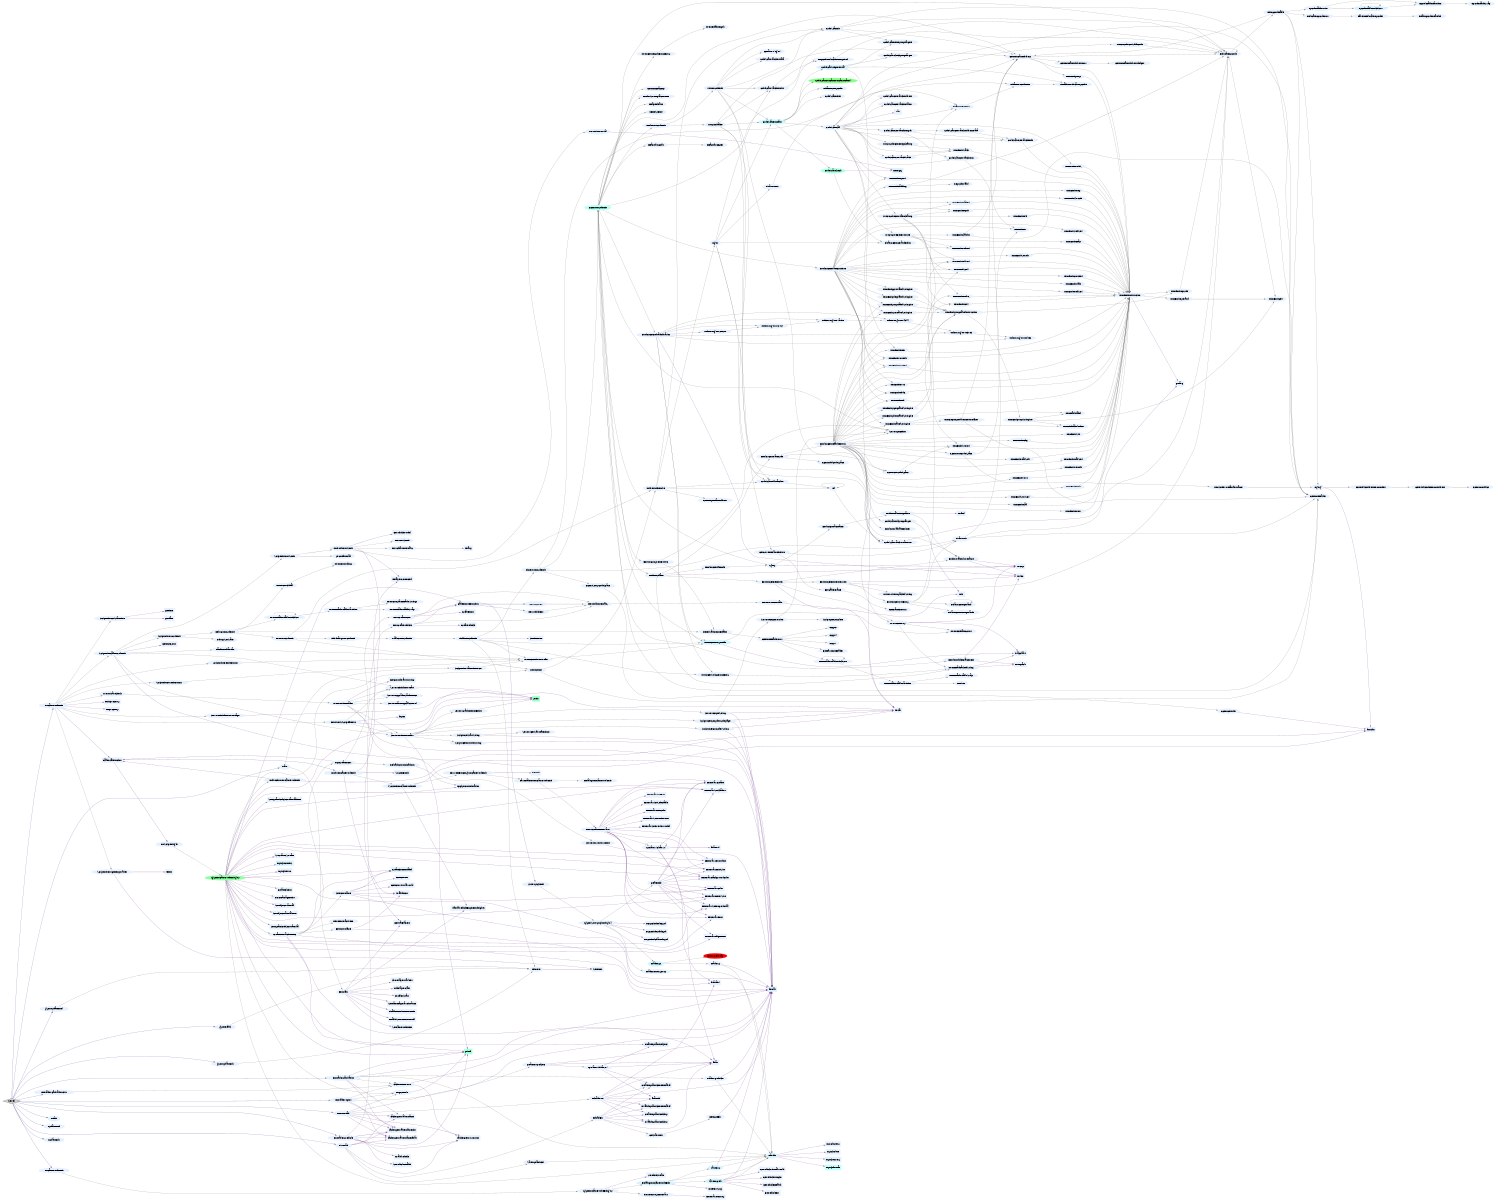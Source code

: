 digraph "Call graph of 'gamemodes/main.amx'" {
  size="10,8"; ratio=fill; rankdir=LR
  node [style=filled];
  "Server" -> "OnGameModeInit" [color="#4B4E99"];
  "Server" -> "main" [color="#4B4E99"];
  "Server" -> "OnLoadOrganization" [color="#4B4E99"];
  "Server" -> "OnLoadDropInv" [color="#4B4E99"];
  "Server" -> "Doors_Load" [color="#4B4E99"];
  "Server" -> "Biz_Load" [color="#4B4E99"];
  "Server" -> "@yT_Death" [color="#4B4E99"];
  "Server" -> "@yT_UpdateOdo" [color="#4B4E99"];
  "Server" -> "OnLoadOrganizationGun" [color="#4B4E99"];
  "Server" -> "OnLoadOrgVehicle" [color="#4B4E99"];
  "Server" -> "Death" [color="#4B4E99"];
  "Server" -> "UpdateFuel" [color="#4B4E99"];
  "Server" -> "OnGameModeExit" [color="#4B4E99"];
  "Server" -> "UpdateOdo" [color="#4B4E99"];
  "Server" -> "@yT_UpdateFuel" [color="#4B4E99"];
  "ScriptInit_OnYSIInit" -> "y_rconfix_Load" [color="#777777"];
  "ScriptInit_OnYSIInit" -> "Android_OnYSIInit" [color="#777777"];
  "_@Hy" -> "Hooks_ExtractName" [color="#777777"];
  "_@Hy" -> "strcmp" [color="#7C4B99"];
  "operator*(Float:,_:)" -> "TextDrawCreate" [color="#7C4B99"];
  "operator*(Float:,_:)" -> "floatadd" [color="#7C4B99"];
  "operator*(Float:,_:)" -> "float" [color="#7C4B99"];
  "operator*(Float:,_:)" -> "operator*(Float:,_:)" [color="#777777"];
  "operator*(Float:,_:)" -> "floatmul" [color="#7C4B99"];
  "operator-(Float:,_:)" -> "float" [color="#7C4B99"];
  "operator-(Float:,_:)" -> "CreateDynamicObject" [color="#7C4B99"];
  "operator-(Float:,_:)" -> "CreateDynamic3DTextLabel" [color="#7C4B99"];
  "operator-(Float:,_:)" -> "floatsub" [color="#7C4B99"];
  "cache_num_rows" -> "format" [color="#7C4B99"];
  "cache_num_rows" -> "cache_get_row_count" [color="#7C4B99"];
  "main" -> "ScriptInit_MainInitFuncs_" [color="#777777"];
  "main" -> "PP_main" [color="#777777"];
  "Server_IsWindowsHost" -> "format" [color="#7C4B99"];
  "ScriptInit_GetStartTime" -> "getdate" [color="#7C4B99"];
  "ScriptInit_GetStartTime" -> "gettime" [color="#7C4B99"];
  "Server_CrashDetectExists" -> "print" [color="#7C4B99"];
  "Server_PrintIntroPart" -> "print" [color="#7C4B99"];
  "Server_PrintIntroPart" -> "Server_CrashDetectExists" [color="#777777"];
  "Server_PrintIntroPart" -> "printf" [color="#7C4B99"];
  "Server_PrintIntroPart" -> "Script_GetCompilerString" [color="#777777"];
  "Server_PrintIntroPart" -> "Script_GetStartString" [color="#777777"];
  "Server_PrintIntroPart" -> "Script_GetCompilerCodepage" [color="#777777"];
  "Server_PrintIntroPart" -> "Script_GetIncludesString" [color="#777777"];
  "Server_PrintIntroPart" -> "Server_GetJITString" [color="#777777"];
  "Server_FinishIntroPart" -> "print" [color="#7C4B99"];
  "Server_FinishIntroMessage" -> "print" [color="#7C4B99"];
  "ScriptInit_CallOnCodeInit" -> "Server_FinishIntroPart" [color="#777777"];
  "ScriptInit_CallOnCodeInit" -> "Server_PrintIntroPart" [color="#777777"];
  "ScriptInit_CallOnCodeInit" -> "RandomFloatMax" [color="#777777"];
  "ScriptInit_CallOnCodeInit" -> "GetTickCount" [color="#7C4B99"];
  "ScriptInit_CallOnCodeInit" -> "ScriptInit_OnCodeInit" [color="#777777"];
  "ScriptInit_CallOnCodeInit" -> "ScriptInit_OnYSIInit" [color="#777777"];
  "ScriptInit_CallOnCodeInit" -> "format" [color="#7C4B99"];
  "ScriptInit_PurgeTemporaries" -> "fexist" [color="#7C4B99"];
  "ScriptInit_PurgeTemporaries" -> "SetTimer" [color="#7C4B99"];
  "OnGameModeInit" -> "ScriptInit_GetStartTime" [color="#777777"];
  "OnGameModeInit" -> "ResolveYSIScriptfileDirs" [color="#777777"];
  "OnGameModeInit" -> "existproperty" [color="#7C4B99"];
  "OnGameModeInit" -> "setproperty" [color="#7C4B99"];
  "OnGameModeInit" -> "ScriptInit_PurgeTemporaries" [color="#777777"];
  "OnGameModeInit" -> "ScriptInit_CallOnCodeInit" [color="#777777"];
  "OnGameModeInit" -> "YVers_StartCheck" [color="#777777"];
  "OnGameModeInit" -> "Server_FinishIntroMessage" [color="#777777"];
  "OnGameModeInit" -> "ScriptInit_PreInitFuncs_" [color="#777777"];
  "OnGameModeInit" -> "ScriptInit_PostInitFuncs_" [color="#777777"];
  "OnGameModeInit" -> "CallLocalFunction" [color="#7C4B99"];
  "OnGameModeExit" -> "_@yHOnGameModeExit@02" [color="#777777"];
  "unknown@000030ec" -> "unknown@00000bec" [color="#777777"];
  "Server_GetJITVersion" -> "Server_JITExists" [color="#777777"];
  "Server_GetJITVersion" -> "Script_JITComplete" [color="#777777"];
  "Server_GetJITString" -> "strcat" [color="#7C4B99"];
  "Server_GetJITString" -> "format" [color="#7C4B99"];
  "Server_GetJITString" -> "Server_GetJITVersion" [color="#777777"];
  "Script_GetCompilerString" -> "strcat" [color="#7C4B99"];
  "Script_GetCompilerString" -> "format" [color="#7C4B99"];
  "Script_GetCompilerCodepage" -> "strcat" [color="#7C4B99"];
  "Script_GetCompilerCodepage" -> "format" [color="#7C4B99"];
  "Script_GetIncludesString" -> "format" [color="#7C4B99"];
  "Script_GetStartString" -> "format" [color="#7C4B99"];
  "Script_GetStartString" -> "Server_GetStartDateTime" [color="#777777"];
  "YVers_PrintHeader" -> "Server_FinishIntroPart" [color="#777777"];
  "YVers_PrintHeader" -> "Server_PrintIntroPart" [color="#777777"];
  "YVers_PrintHeader" -> "format" [color="#7C4B99"];
  "YVers_PrintHeader" -> "GetConsoleVarAsString" [color="#7C4B99"];
  "YVers_PrintHeader" -> "Server_IsWindowsHost" [color="#777777"];
  "YVers_PrintHeader" -> "Server_UpgradeCrashDetect" [color="#777777"];
  "YVers_PrintHeader" -> "Server_HasLongCallControl" [color="#777777"];
  "YVers_StartCheck" -> "YVers_PrintHeader" [color="#777777"];
  "unknown@00004344" -> "unknown@000030ec" [color="#777777"];
  "ScriptInit_OnCodeInit" -> "Debug_SetState" [color="#777777"];
  "ScriptInit_OnCodeInit" -> "Debug_OnCodeInit" [color="#777777"];
  "AMX_HeaderTablePartition" -> "AMX_CompareHeaderStrings" [color="#777777"];
  "AMX_HeaderTablePartition" -> "AMX_HeaderTableSwap" [color="#777777"];
  "AMX_HeaderTableQuickSort" -> "AMX_HeaderTableQuickSort" [color="#777777"];
  "AMX_HeaderTableQuickSort" -> "AMX_HeaderTablePartition" [color="#777777"];
  "Debug_OnCodeInit" -> "ResetStaticAmxHeader" [color="#777777"];
  "Debug_OnCodeInit" -> "AMX_HeaderTableQuickSort" [color="#777777"];
  "Debug_OnCodeInit" -> "AMX_GetGlobal" [color="#777777"];
  "Debug_OnCodeInit" -> "AMX_OnCodeInit" [color="#777777"];
  "AMX_GetGlobal" -> "AMX_DoNothing" [color="#777777"];
  "AMX_GetEntry" -> "AMX_GetBaseCount" [color="#777777"];
  "AMX_GetEntry" -> "swapchars" [color="#7C4B99"];
  "AMX_GetEntry" -> "AMX_ReadPackedString" [color="#777777"];
  "AMX_GetEntry" -> "strcmp" [color="#7C4B99"];
  "AMX_GetEntryPrefix" -> "AMX_GetBaseCount" [color="#777777"];
  "AMX_GetEntryPrefix" -> "swapchars" [color="#7C4B99"];
  "AMX_GetPointerPrefix" -> "AMX_GetEntryPrefix" [color="#777777"];
  "AMX_GetLengthFromEntry" -> "AMX_ReadLength" [color="#777777"];
  "AMX_GetStringFromEntry" -> "AMX_ReadPackedString" [color="#777777"];
  "AMX_ReadPackedString" -> "swapchars" [color="#7C4B99"];
  "AMX_ReadPackedString" -> "strunpack" [color="#7C4B99"];
  "ResolveYSIScriptfileDirs" -> "Server_FinishIntroPart" [color="#777777"];
  "ResolveYSIScriptfileDirs" -> "Server_PrintIntroPart" [color="#777777"];
  "ResolveYSIScriptfileDirs" -> "strcat" [color="#7C4B99"];
  "ResolveYSIScriptfileDirs" -> "fopen" [color="#7C4B99"];
  "RandomFloatMax" -> "AMX_GetPointerPrefix" [color="#777777"];
  "ScriptInit_MainInitFuncs_" -> "AMX_GetPointerPrefix" [color="#777777"];
  "ScriptInit_PreInitFuncs_" -> "AMX_GetPointerPrefix" [color="#777777"];
  "ScriptInit_PostInitFuncs_" -> "AMX_GetPointerPrefix" [color="#777777"];
  "ref" -> "CodeScanMatcherPattern_" [color="#777777"];
  "ref" -> "ref" [color="#777777"];
  "AmxHeaderTablePartition" -> "NtPivot" [color="#777777"];
  "AmxHeaderTablePartition" -> "AmxHeaderTableSwap" [color="#777777"];
  "AmxHeaderTableQuickSort" -> "AmxHeaderTablePartition" [color="#777777"];
  "AmxHeaderTableQuickSort" -> "AmxHeaderTableQuickSort" [color="#777777"];
  "GetAmxHeaderNow" -> "GetRawAmxHeader" [color="#777777"];
  "GetAmxHeaderNow" -> "copy_2" [color="#777777"];
  "GetAmxHeaderNow" -> "copy_4" [color="#777777"];
  "GetAmxHeaderNow" -> "AmxHeaderTableQuickSort" [color="#777777"];
  "GetAmxHeaderNow" -> "copy_1" [color="#777777"];
  "ResetStaticAmxHeader" -> "GetAmxHeaderNow" [color="#777777"];
  "GetPublicIndexFromAddress" -> "GetNumPublics" [color="#777777"];
  "GetPublicAddressFromIndex" -> "GetPublicIndexFromAddress" [color="#777777"];
  "O@A@" -> "funcidx" [color="#7C4B99"];
  "O@A@" -> "GetPublicAddressFromIndex" [color="#777777"];
  "GetAmxBaseAddressNow" -> "GetAmxBaseAddress_helper" [color="#777777"];
  "GetAmxBaseAddress" -> "GetAmxBaseAddressNow" [color="#777777"];
  "GetAmxBaseAddress" -> "RelocateOpcode" [color="#777777"];
  "GetAmxBaseAddress" -> "AsmEmitInstruction" [color="#777777"];
  "GetAmxBaseAddress" -> "AsmEmitJump" [color="#777777"];
  "HaveToRelocateOpcodes" -> "ReadOpcodeNearThis" [color="#777777"];
  "RelocateOpcodeNow" -> "HaveToRelocateOpcodes" [color="#777777"];
  "OpcodeTablePartition" -> "OpcodeTableSwap" [color="#777777"];
  "OpcodeTableQuickSort" -> "OpcodeTablePartition" [color="#777777"];
  "OpcodeTableQuickSort" -> "OpcodeTableQuickSort" [color="#777777"];
  "OpcodeTableWrite" -> "OpcodeTablePartition" [color="#777777"];
  "OpcodeTableWrite" -> "OpcodeTableQuickSort" [color="#777777"];
  "InitOpcodeTable" -> "GetAmxBaseAddress" [color="#777777"];
  "InitOpcodeTable" -> "GetAmxHeader" [color="#777777"];
  "InitOpcodeTable" -> "RelocateOpcodeNow" [color="#777777"];
  "InitOpcodeTable" -> "O@A@" [color="#777777"];
  "InitOpcodeTable" -> "OpcodeTableWrite" [color="#777777"];
  "RelocateOpcode" -> "InitOpcodeTable" [color="#777777"];
  "RelocateOpcode" -> "RelocateOpcode" [color="#777777"];
  "RelocateOpcode" -> "AsmEmitCell" [color="#777777"];
  "IsOpcodeRelocationRequired" -> "RelocateOpcode" [color="#777777"];
  "GetCallerFrame" -> "GetFrameReturn" [color="#777777"];
  "GetCurrentFrameReturn" -> "GetCallerFrame" [color="#777777"];
  "GetCurrentFrameReturn" -> "DisasmInit" [color="#777777"];
  "DisasmInit" -> "GetAmxBaseAddress" [color="#777777"];
  "DisasmInit" -> "GetAmxHeader" [color="#777777"];
  "DisasmInit" -> "RelocateOpcode" [color="#777777"];
  "DisasmDecodeInsn" -> "UnsafeUnrelocateOpcode" [color="#777777"];
  "DisasmNext" -> "DisasmDecodeInsn" [color="#777777"];
  "DisasmNextInsn" -> "DisasmDecodeInsn" [color="#777777"];
  "DisasmGetOperand" -> "DisasmGetOperand" [color="#777777"];
  "O@A_" -> "GetCurrentFrameReturn" [color="#777777"];
  "O@A_" -> "DisasmNext" [color="#777777"];
  "O@A_" -> "CodeScanMatcherPattern_" [color="#777777"];
  "O@A_" -> "DisasmGetOperandReloc" [color="#777777"];
  "O@A_" -> "CodeScanMatcherInit_" [color="#777777"];
  "O@A_" -> "CodeScanRunFast" [color="#777777"];
  "AsmEmitLabelStringize" -> "AsmHashLabel" [color="#777777"];
  "AsmEmitLabelStringize" -> "AsmFindLabelIndex" [color="#777777"];
  "AsmEmitLabelStringize" -> "AsmGetJumpAddressFromOffset" [color="#777777"];
  "AsmEmitJumpStringize" -> "AsmEmitCell" [color="#777777"];
  "AsmEmitJumpStringize" -> "AsmHashLabel" [color="#777777"];
  "AsmEmitJumpStringize" -> "AsmFindLabelIndex" [color="#777777"];
  "AsmEmitOpcode" -> "RelocateOpcode" [color="#777777"];
  "AsmEmitOperand" -> "AsmEmitCell" [color="#777777"];
  "AsmEmitInstruction" -> "getarg" [color="#7C4B99"];
  "AsmEmitInstruction" -> "AsmEmitOperand" [color="#777777"];
  "AsmEmitInstruction" -> "AsmEmitOpcode" [color="#777777"];
  "AsmGetJumpAddressFromOffset" -> "GetAmxBaseAddress" [color="#777777"];
  "AsmGetJumpAddressFromOffset" -> "GetAmxHeader" [color="#777777"];
  "AsmEmitJumpLabelInstruction" -> "AsmEmitOpcode" [color="#777777"];
  "AsmEmitJumpLabelInstruction" -> "AsmEmitJumpStringize" [color="#777777"];
  "AsmSetErrorHandlerName" -> "O@A@" [color="#777777"];
  "AsmEmitPadding" -> "RelocateOpcode" [color="#777777"];
  "AsmEmitPadding" -> "IsOpcodeValid" [color="#777777"];
  "AsmEmitAdd" -> "AsmEmitInstruction" [color="#777777"];
  "AsmEmitAddC" -> "AsmEmitInstruction" [color="#777777"];
  "AsmEmitAddrPri" -> "AsmEmitInstruction" [color="#777777"];
  "AsmEmitAnd" -> "AsmEmitInstruction" [color="#777777"];
  "AsmEmitCall" -> "AsmEmitInstruction" [color="#777777"];
  "AsmEmitCallAbs" -> "GetAmxBaseAddress" [color="#777777"];
  "AsmEmitCallAbs" -> "GetAmxHeader" [color="#777777"];
  "AsmEmitConstPri" -> "AsmEmitInstruction" [color="#777777"];
  "AsmEmitHeap" -> "AsmEmitInstruction" [color="#777777"];
  "AsmEmitInvert" -> "AsmEmitInstruction" [color="#777777"];
  "AsmEmitJump" -> "AsmEmitInstruction" [color="#777777"];
  "AsmEmitJgrtrLabelStringize" -> "AsmEmitJumpLabelInstruction" [color="#777777"];
  "AsmEmitJsgeqLabelStringize" -> "AsmEmitJumpLabelInstruction" [color="#777777"];
  "AsmEmitJsleqLabelStringize" -> "AsmEmitJumpLabelInstruction" [color="#777777"];
  "AsmEmitJslessLabelStringize" -> "AsmEmitJumpLabelInstruction" [color="#777777"];
  "AsmEmitJumpLabelStringize" -> "AsmEmitJumpLabelInstruction" [color="#777777"];
  "AsmEmitJzerLabelStringize" -> "AsmEmitJumpLabelInstruction" [color="#777777"];
  "AsmEmitLctrl" -> "AsmEmitInstruction" [color="#777777"];
  "AsmEmitLoadPri" -> "AsmEmitInstruction" [color="#777777"];
  "AsmEmitLoadI" -> "AsmEmitInstruction" [color="#777777"];
  "AsmEmitLoadSAlt" -> "AsmEmitInstruction" [color="#777777"];
  "AsmEmitLoadSPri" -> "AsmEmitInstruction" [color="#777777"];
  "AsmEmitLrefSPri" -> "AsmEmitInstruction" [color="#777777"];
  "AsmEmitMoveAlt" -> "AsmEmitInstruction" [color="#777777"];
  "AsmEmitMovePri" -> "AsmEmitInstruction" [color="#777777"];
  "AsmEmitMovs" -> "AsmEmitInstruction" [color="#777777"];
  "AsmEmitNeg" -> "AsmEmitInstruction" [color="#777777"];
  "AsmEmitPopAlt" -> "AsmEmitInstruction" [color="#777777"];
  "AsmEmitPopPri" -> "AsmEmitInstruction" [color="#777777"];
  "AsmEmitProc" -> "AsmEmitInstruction" [color="#777777"];
  "AsmEmitPushC" -> "AsmEmitInstruction" [color="#777777"];
  "AsmEmitPushPri" -> "AsmEmitInstruction" [color="#777777"];
  "AsmEmitPush" -> "AsmEmitInstruction" [color="#777777"];
  "AsmEmitPushS" -> "AsmEmitInstruction" [color="#777777"];
  "AsmEmitRetn" -> "AsmEmitInstruction" [color="#777777"];
  "AsmEmitSctrl" -> "AsmEmitInstruction" [color="#777777"];
  "AsmEmitShrCAlt" -> "AsmEmitInstruction" [color="#777777"];
  "AsmEmitSrefSPri" -> "AsmEmitInstruction" [color="#777777"];
  "AsmEmitStack" -> "AsmEmitInstruction" [color="#777777"];
  "AsmEmitStorAlt" -> "AsmEmitInstruction" [color="#777777"];
  "AsmEmitStorPri" -> "AsmEmitInstruction" [color="#777777"];
  "AsmEmitStorSPri" -> "AsmEmitInstruction" [color="#777777"];
  "AsmEmitSub" -> "AsmEmitInstruction" [color="#777777"];
  "AsmEmitXchg" -> "AsmEmitInstruction" [color="#777777"];
  "AsmEmitZeroAlt" -> "AsmEmitInstruction" [color="#777777"];
  "CodeScanAddJumpTarget" -> "min" [color="#7C4B99"];
  "CodeScanAddMatcher" -> "ref" [color="#777777"];
  "CodeScanMatcherInit_" -> "RelocateOpcode" [color="#777777"];
  "CodeScanMatcherInit_" -> "IsOpcodeRelocationRequired" [color="#777777"];
  "CodeScanMatcherPattern_" -> "getarg" [color="#7C4B99"];
  "CodeScanCheck" -> "DisasmGetOperandReloc" [color="#777777"];
  "CodeScanCheck" -> "memcpy" [color="#7C4B99"];
  "CodeScanStepInternal" -> "CodeScanResetJumpTargets" [color="#777777"];
  "CodeScanStepInternal" -> "UnsafeUnrelocateOpcode" [color="#777777"];
  "CodeScanStepInternal" -> "CodeScanCheckJumpTarget" [color="#777777"];
  "CodeScanStepInternal" -> "CodeScanAddJumpTarget" [color="#777777"];
  "CodeScanCall" -> "GetAmxBaseAddress" [color="#777777"];
  "CodeScanCall" -> "GetAmxHeader" [color="#777777"];
  "CodeScanCall" -> "CodeScanGetMatchHole" [color="#777777"];
  "CodeScanCall" -> "CodeScanGetMatchAsm" [color="#777777"];
  "CodeScanCall" -> "CodeScanGetMatchLength" [color="#777777"];
  "CodeScanCall" -> "CodeScanGetMatchAddress" [color="#777777"];
  "CodeScanCall" -> "CodeScanGetMatchDisasm" [color="#777777"];
  "CodeScanCall" -> "CodeScanGetMatchStack" [color="#777777"];
  "CodeScanCall" -> "max" [color="#7C4B99"];
  "CodeScanCall" -> "DisasmNextInsn" [color="#777777"];
  "CodeScanCall" -> "AsmEmitRetn" [color="#777777"];
  "CodeScanCall" -> "YVA2_CodeGenPushSite" [color="#777777"];
  "CodeScanCall" -> "AsmEmitStack" [color="#777777"];
  "CodeScanCall" -> "YVA2_CodeGenMainCleanup" [color="#777777"];
  "CodeScanCall" -> "YVA2_CodeGenShiftCode" [color="#777777"];
  "CodeScanCall" -> "AsmEmitPushS" [color="#777777"];
  "CodeScanCall" -> "YVA2_CodeGenDeepCleanup" [color="#777777"];
  "CodeScanCall" -> "AsmEmitPopPri" [color="#777777"];
  "CodeScanRunFast" -> "DisasmGetOpcode" [color="#777777"];
  "CodeScanRunFast" -> "CodeScanReset" [color="#777777"];
  "CodeScanRunFast" -> "CodeScanStepInternal" [color="#777777"];
  "CodeScanRunFast" -> "CodeScanRunFastPrescanLocated" [color="#777777"];
  "CodeScanRunFast" -> "CodeScanCheck" [color="#777777"];
  "CodeScanRunFast" -> "CodeScanCall" [color="#777777"];
  "CodeScanInit" -> "GetAmxBaseAddress" [color="#777777"];
  "CodeScanInit" -> "GetAmxHeader" [color="#777777"];
  "CodeScanInit" -> "RelocateOpcode" [color="#777777"];
  "CodeScanInit" -> "CodeScanResetJumpTargets" [color="#777777"];
  "CodeScanGetMatchAsm" -> "AsmInitPtr" [color="#777777"];
  "CodeScanGetMatchAddressData" -> "CodeScanGetMatchHole" [color="#777777"];
  "CodeScanGetMatchLength" -> "CodeScanGetMatchHole" [color="#777777"];
  "CodeScanGetMatchLength" -> "CodeScanGetMatchAsm" [color="#777777"];
  "CodeScanGetMatchLength" -> "CodeScanGetMatchAddressData" [color="#777777"];
  "CodeScanGetMatchStack" -> "AsmEmitStack" [color="#777777"];
  "CodeScanGetMatchHole" -> "AsmEmitInstruction" [color="#777777"];
  "AddressofResolve" -> "GetAmxJITBaseAddress" [color="#777777"];
  "AddressofResolve" -> "CodeScanInit" [color="#777777"];
  "AddressofResolve" -> "O@A_" [color="#777777"];
  "AddressofResolve" -> "CodeScanAddMatcher" [color="#777777"];
  "AddressofResolve" -> "ref" [color="#777777"];
  "HeapAllocCells" -> "HeapAllocBytes" [color="#777777"];
  "Indirect_Init" -> "GetAmxHeader" [color="#777777"];
  "Indirect_Init" -> "AddressofResolve" [color="#777777"];
  "AMX_OnCodeInit" -> "AddressofResolve" [color="#777777"];
  "AMX_OnCodeInit" -> "ThirdParty_OnCodeInit" [color="#777777"];
  "AMX_OnCodeInit" -> "Indirect_Init" [color="#777777"];
  "unknown@0001a198" -> "unknown@00004344" [color="#777777"];
  "ThirdParty_OnCodeInit" -> "Malloc_OnCodeInit" [color="#777777"];
  "Iter_Add_InternalC" -> "Iter_Prev_InternalD" [color="#777777"];
  "Iter_Clear_InternalC" -> "setarg" [color="#7C4B99"];
  "Iter_Init_Internal" -> "memcpy" [color="#7C4B99"];
  "Iter_Prev_InternalD" -> "min" [color="#7C4B99"];
  "Malloc_OnCodeInit" -> "Yield_OnCodeInit" [color="#777777"];
  "unknown@0001c4c4" -> "unknown@0001a198" [color="#777777"];
  "Android_OnYSIInit" -> "Iter_Clear_InternalC" [color="#777777"];
  "Android_OnYSIInit" -> "Iter_Init_Internal" [color="#777777"];
  "Android_OnYSIInit" -> "GetVehicleModel" [color="#7C4B99"];
  "Android_OnYSIInit" -> "Iter_OnYSIInit" [color="#777777"];
  "Android_OnYSIInit" -> "IsPlayerConnected" [color="#7C4B99"];
  "Android_OnYSIInit" -> "IsValidActor" [color="#7C4B99"];
  "Iter_ActorDo" -> "Iter_Add_InternalC" [color="#777777"];
  "Iter_CreateActor" -> "CallRemoteFunction" [color="#7C4B99"];
  "Iter_CreateActor" -> "CreateActor" [color="#7C4B99"];
  "Iter_CreateActor" -> "Iter_Add_InternalC" [color="#777777"];
  "Iter_VehicleDo" -> "Iter_Add_InternalC" [color="#777777"];
  "Iter_CreateVehicle" -> "CallRemoteFunction" [color="#7C4B99"];
  "Iter_CreateVehicle" -> "Iter_Add_InternalC" [color="#777777"];
  "Iter_CreateVehicle" -> "CreateVehicle" [color="#7C4B99"];
  "Yield_OnCodeInit" -> "AMX_GetPointerPrefix" [color="#777777"];
  "Yield_OnCodeInit" -> "AMX_GetEntryPrefix" [color="#777777"];
  "Yield_OnCodeInit" -> "_Timer_I" [color="#777777"];
  "Yield_OnCodeInit" -> "Timers_OnCodeInit" [color="#777777"];
  "Yield_OnCodeInit" -> "AMX_GetStringFromEntry" [color="#777777"];
  "Yield_OnCodeInit" -> "SetTimerEx" [color="#7C4B99"];
  "_Timer_I" -> "SetTimer" [color="#7C4B99"];
  "unknown@00020828" -> "unknown@0001c4c4" [color="#777777"];
  "OnScriptInit@E" -> "_@yHOnGameModeInit@02" [color="#777777"];
  "SSA_Mysql_Intit" -> "_@yHSSA_Mysql_Intit@04" [color="#777777"];
  "CGen_GetAddr" -> "funcidx" [color="#7C4B99"];
  "CGen_SetupCodeSpace" -> "CGen_GetAddr" [color="#777777"];
  "Timers_OnCodeInit" -> "DisasmInit" [color="#777777"];
  "Timers_OnCodeInit" -> "CGen_OnCodeInit" [color="#777777"];
  "Timers_OnCodeInit" -> "CGen_SetupCodeSpace" [color="#777777"];
  "Timers_OnCodeInit" -> "DisasmNextInsn" [color="#777777"];
  "CGen_UseCodeSpace" -> "AsmInitPtr" [color="#777777"];
  "CGen_UseCodeSpace" -> "AsmSetErrorHandlerName" [color="#777777"];
  "CGen_GetCodeSpace" -> "AsmEmitStorPri" [color="#777777"];
  "Hooks_MakeLongName" -> "strfind" [color="#7C4B99"];
  "Hooks_MakeLongName" -> "Hooks_MakeShortName" [color="#777777"];
  "Hooks_MakeShortName" -> "strlen" [color="#7C4B99"];
  "Hooks_MakeShortName" -> "strcmp" [color="#7C4B99"];
  "Hooks_GetPreloadLibraries" -> "AMX_GetEntryPrefix" [color="#777777"];
  "Hooks_GetPreloadLibraries" -> "strlen" [color="#7C4B99"];
  "Hooks_GetPreloadLibraries" -> "AMX_GetStringFromEntry" [color="#777777"];
  "Hooks_GetPreloadLibraries" -> "unknown@0001c4c4" [color="#777777"];
  "Hooks_GetPreloadLibraries" -> "unknown@0001a198" [color="#777777"];
  "Hooks_GetPreloadLibraries" -> "unknown@00004344" [color="#777777"];
  "Hooks_GetPreloadLibraries" -> "unknown@00000bec" [color="#777777"];
  "Hooks_GetPreloadLibraries" -> "unknown@000030ec" [color="#777777"];
  "Hooks_GetPreloadLibraries" -> "unknown@00020828" [color="#777777"];
  "Hooks_GetPreHooks" -> "strcat" [color="#7C4B99"];
  "Hooks_GetPreHooks" -> "Hooks_MakeShortName" [color="#777777"];
  "Hooks_GetPreHooks" -> "AMX_GetEntry" [color="#777777"];
  "Hooks_GetPreHooks" -> "Hooks_GetPointerRewrite" [color="#777777"];
  "Hooks_GetPointerRewrite" -> "RelocateOpcode" [color="#777777"];
  "Hooks_GetPointerRewrite" -> "strlen" [color="#7C4B99"];
  "Hooks_GetPointerRewrite" -> "Hooks_GetStubEntry" [color="#777777"];
  "Hooks_GetPointerRewrite" -> "AMX_WriteUnpackedString" [color="#777777"];
  "Hooks_GetStubEntry" -> "DisasmInit" [color="#777777"];
  "Hooks_GetStubEntry" -> "DisasmNextInsn" [color="#777777"];
  "Hooks_GetStubEntry" -> "DisasmGetOperand" [color="#777777"];
  "Hooks_GetStubEntry" -> "DisasmGetNumOperands" [color="#777777"];
  "Hooks_ExtractName" -> "Hooks_MakeLongName" [color="#777777"];
  "Hooks_GetAllHooks" -> "_@Hy" [color="#777777"];
  "Hooks_Collate" -> "AMX_ReadPackedString" [color="#777777"];
  "Hooks_Collate" -> "Hooks_GetAllHooks" [color="#777777"];
  "Hooks_Collate" -> "Hooks_GetPreHooks" [color="#777777"];
  "Hooks_Collate" -> "strcmp" [color="#7C4B99"];
  "Hooks_Collate" -> "Hooks_GenerateCode" [color="#777777"];
  "Hooks_GenerateCode" -> "Hooks_GetDefaultReturn" [color="#777777"];
  "Hooks_GenerateCode" -> "CGen_GetCodeSpace" [color="#777777"];
  "Hooks_GenerateCode" -> "CGen_AddCodeSpace" [color="#777777"];
  "Hooks_GetDefaultReturn" -> "strcat" [color="#7C4B99"];
  "Hooks_GetDefaultReturn" -> "Server_JITExists" [color="#777777"];
  "Hooks_GetDefaultReturn" -> "Hooks_MakeShortName" [color="#777777"];
  "Hooks_GetDefaultReturn" -> "AsmEmitProc" [color="#777777"];
  "Hooks_GetDefaultReturn" -> "CGen_UseCodeSpace" [color="#777777"];
  "Hooks_GetDefaultReturn" -> "AsmEmitPushC" [color="#777777"];
  "Hooks_GetDefaultReturn" -> "AsmEmitPush" [color="#777777"];
  "Hooks_GetDefaultReturn" -> "AsmEmitStorPri" [color="#777777"];
  "Hooks_GetDefaultReturn" -> "AsmEmitAddrPri" [color="#777777"];
  "Hooks_GetDefaultReturn" -> "AsmEmitLoadSPri" [color="#777777"];
  "Hooks_GetDefaultReturn" -> "AsmEmitJzerLabelStringize" [color="#777777"];
  "Hooks_GetDefaultReturn" -> "AsmEmitMoveAlt" [color="#777777"];
  "Hooks_GetDefaultReturn" -> "AMX_GetEntry" [color="#777777"];
  "Hooks_GetDefaultReturn" -> "AsmEmitSub" [color="#777777"];
  "Hooks_GetDefaultReturn" -> "AsmEmitLctrl" [color="#777777"];
  "Hooks_GetDefaultReturn" -> "AsmEmitSctrl" [color="#777777"];
  "Hooks_GetDefaultReturn" -> "AsmEmitXchg" [color="#777777"];
  "Hooks_GetDefaultReturn" -> "CGen_GetCodeSpace" [color="#777777"];
  "Hooks_GetDefaultReturn" -> "AsmEmitAddC" [color="#777777"];
  "Hooks_GetDefaultReturn" -> "AsmEmitLabelStringize" [color="#777777"];
  "Hooks_GetDefaultReturn" -> "AsmEmitMovs" [color="#777777"];
  "Hooks_GetDefaultReturn" -> "AsmEmitCall" [color="#777777"];
  "Hooks_GetDefaultReturn" -> "Hooks_InvalidatePointer" [color="#777777"];
  "Hooks_GetDefaultReturn" -> "AsmEmitZeroAlt" [color="#777777"];
  "Hooks_GetDefaultReturn" -> "AsmEmitJslessLabelStringize" [color="#777777"];
  "Hooks_GetDefaultReturn" -> "AsmEmitLoadSAlt" [color="#777777"];
  "Hooks_GetDefaultReturn" -> "AsmEmitJumpLabelStringize" [color="#777777"];
  "Hooks_GetDefaultReturn" -> "AsmEmitInvert" [color="#777777"];
  "Hooks_GetDefaultReturn" -> "AsmEmitAnd" [color="#777777"];
  "Hooks_GetDefaultReturn" -> "AsmEmitStorSPri" [color="#777777"];
  "Hooks_GetDefaultReturn" -> "AsmEmitRetn" [color="#777777"];
  "Hooks_GetDefaultReturn" -> "AsmEmitMovePri" [color="#777777"];
  "Hooks_GetDefaultReturn" -> "AsmEmitJsgeqLabelStringize" [color="#777777"];
  "Hooks_CompressPublics" -> "ResetStaticAmxHeader" [color="#777777"];
  "Hooks_CompressPublics" -> "Server_JITExists" [color="#777777"];
  "_Hooks_AddReplacement" -> "strlen" [color="#7C4B99"];
  "_Hooks_AddReplacement" -> "strunpack" [color="#7C4B99"];
  "CGen_OnCodeInit" -> "AMX_GetEntryPrefix" [color="#777777"];
  "CGen_OnCodeInit" -> "GetAmxBaseAddress" [color="#777777"];
  "CGen_OnCodeInit" -> "GetAmxHeader" [color="#777777"];
  "CGen_OnCodeInit" -> "RelocateOpcode" [color="#777777"];
  "CGen_OnCodeInit" -> "IsOpcodeRelocationRequired" [color="#777777"];
  "CGen_OnCodeInit" -> "_Hooks_AddReplacement" [color="#777777"];
  "CGen_OnCodeInit" -> "Server_JITExists" [color="#777777"];
  "CGen_OnCodeInit" -> "HeapAllocCells" [color="#777777"];
  "CGen_OnCodeInit" -> "GetAmxHeapTop" [color="#777777"];
  "CGen_OnCodeInit" -> "Hooks_SortReplacements" [color="#777777"];
  "CGen_OnCodeInit" -> "_@Hy" [color="#777777"];
  "CGen_OnCodeInit" -> "Hooks_Collate" [color="#777777"];
  "CGen_OnCodeInit" -> "Hooks_GetPreloadLibraries" [color="#777777"];
  "CGen_OnCodeInit" -> "AMX_GetLengthFromEntry" [color="#777777"];
  "CGen_OnCodeInit" -> "Hooks_CompressPublics" [color="#777777"];
  "CGen_OnCodeInit" -> "Hooks_OnCodeInit" [color="#777777"];
  "CGen_OnCodeInit" -> "HeapRelease" [color="#777777"];
  "CGen_OnCodeInit" -> "YHNPS_Find" [color="#777777"];
  "CGen_OnCodeInit" -> "Hooks_GenerateContinue" [color="#777777"];
  "Hooks_GenerateContinue" -> "AsmInitPtr" [color="#777777"];
  "Hooks_GenerateContinue" -> "AsmEmitProc" [color="#777777"];
  "Hooks_GenerateContinue" -> "AsmEmitAddrPri" [color="#777777"];
  "Hooks_GenerateContinue" -> "AsmEmitJzerLabelStringize" [color="#777777"];
  "Hooks_GenerateContinue" -> "AsmEmitMoveAlt" [color="#777777"];
  "Hooks_GenerateContinue" -> "AsmEmitSctrl" [color="#777777"];
  "Hooks_GenerateContinue" -> "AsmEmitAddC" [color="#777777"];
  "Hooks_GenerateContinue" -> "AsmEmitLabelStringize" [color="#777777"];
  "Hooks_GenerateContinue" -> "AsmEmitJumpLabelStringize" [color="#777777"];
  "Hooks_GenerateContinue" -> "AsmEmitAnd" [color="#777777"];
  "Hooks_GenerateContinue" -> "AsmEmitMovePri" [color="#777777"];
  "Hooks_GenerateContinue" -> "AsmEmitStorAlt" [color="#777777"];
  "Hooks_GenerateContinue" -> "AsmEmitPadding" [color="#777777"];
  "Hooks_GenerateContinue" -> "AsmEmitJsleqLabelStringize" [color="#777777"];
  "Hooks_GenerateContinue" -> "AsmEmitNeg" [color="#777777"];
  "Hooks_GenerateContinue" -> "AsmEmitPushPri" [color="#777777"];
  "Hooks_GenerateContinue" -> "AsmEmitPopAlt" [color="#777777"];
  "Hooks_GenerateContinue" -> "AsmEmitLoadPri" [color="#777777"];
  "Hooks_GenerateContinue" -> "AsmEmitPopPri" [color="#777777"];
  "Hooks_GenerateContinue" -> "AsmEmitLoadI" [color="#777777"];
  "Hooks_GenerateContinue" -> "AsmEmitConstPri" [color="#777777"];
  "Hooks_GenerateContinue" -> "AsmEmitShrCAlt" [color="#777777"];
  "Hooks_GenerateContinue" -> "AsmEmitLrefSPri" [color="#777777"];
  "Hooks_GenerateContinue" -> "AsmEmitJgrtrLabelStringize" [color="#777777"];
  "Hooks_GenerateContinue" -> "AsmEmitSrefSPri" [color="#777777"];
  "Indirection_OnGameModeInit" -> "funcidx" [color="#7C4B99"];
  "Indirection_OnGameModeInit" -> "CallLocalFunction" [color="#7C4B99"];
  "zcmd_OnGameModeInit" -> "IsPlayerConnected" [color="#7C4B99"];
  "zcmd_OnGameModeInit" -> "SSCANF_Init" [color="#7C4B99"];
  "zcmd_OnGameModeInit" -> "GetMaxPlayers" [color="#7C4B99"];
  "zcmd_OnGameModeInit" -> "SSCANF_OnGameModeInit" [color="#777777"];
  "Hooks_OnCodeInit" -> "YVA2_Initalise" [color="#777777"];
  "Hooks_OnCodeInit" -> "VA_OnCodeInit" [color="#777777"];
  "YVA2_CodeGenPushSite" -> "AsmEmitPushC" [color="#777777"];
  "YVA2_CodeGenPushSite" -> "AsmEmitAddrPri" [color="#777777"];
  "YVA2_CodeGenPushSite" -> "AsmEmitCallAbs" [color="#777777"];
  "YVA2_CodeGenPushSite" -> "AsmEmitPushPri" [color="#777777"];
  "YVA2_CodeGenPushSite" -> "AsmEmitHeap" [color="#777777"];
  "YVA2_CodeGenShiftCode" -> "RelocateOpcode" [color="#777777"];
  "YVA2_CodeGenMainCleanup" -> "AsmEmitStorPri" [color="#777777"];
  "YVA2_CodeGenMainCleanup" -> "AsmEmitLctrl" [color="#777777"];
  "YVA2_CodeGenMainCleanup" -> "AsmEmitSctrl" [color="#777777"];
  "YVA2_CodeGenMainCleanup" -> "AsmEmitPopAlt" [color="#777777"];
  "YVA2_CodeGenMainCleanup" -> "AsmEmitLoadPri" [color="#777777"];
  "YVA2_CodeGenMainCleanup" -> "AsmEmitAdd" [color="#777777"];
  "YVA2_CodeGenDeepCleanup" -> "AsmEmitStack" [color="#777777"];
  "YVA2_Initalise" -> "CodeScanInit" [color="#777777"];
  "YVA2_Initalise" -> "CodeScanMatcherPattern_" [color="#777777"];
  "YVA2_Initalise" -> "CodeScanAddMatcher" [color="#777777"];
  "YVA2_Initalise" -> "CodeScanMatcherInit_" [color="#777777"];
  "YVA2_Initalise" -> "CodeScanRunFast" [color="#777777"];
  "VA_OnCodeInit" -> "GetAmxBaseAddress" [color="#777777"];
  "VA_OnCodeInit" -> "CodeScanInit" [color="#777777"];
  "VA_OnCodeInit" -> "CodeScanMatcherPattern_" [color="#777777"];
  "VA_OnCodeInit" -> "CodeScanAddMatcher" [color="#777777"];
  "VA_OnCodeInit" -> "CodeScanMatcherInit_" [color="#777777"];
  "VA_OnCodeInit" -> "CodeScanRunFast" [color="#777777"];
  "VA_OnCodeInit" -> "operator~(I@T:)" [color="#777777"];
  "VA_OnCodeInit" -> "CodeScanMatcherData" [color="#777777"];
  "SSCANF_OnGameModeInit" -> "funcidx" [color="#7C4B99"];
  "SSCANF_OnGameModeInit" -> "TDWVH_ENGIN@OnGameModeInit" [color="#777777"];
  "SSCANF_OnGameModeInit" -> "ManualVehicleEngineAndLights" [color="#7C4B99"];
  "PreloadActorAnimations" -> "ApplyActorAnimation" [color="#7C4B99"];
  "SetActorName" -> "format" [color="#7C4B99"];
  "SetActorName" -> "IsValidActor" [color="#7C4B99"];
  "SetActorName" -> "Create3DTextLabel" [color="#7C4B99"];
  "SetActorName" -> "GetActorPos" [color="#7C4B99"];
  "SetActorName" -> "GetActorVirtualWorld" [color="#7C4B99"];
  "SetActorName" -> "floatadd" [color="#7C4B99"];
  "GetActorName" -> "format" [color="#7C4B99"];
  "GetActorName" -> "IsValidActor" [color="#7C4B99"];
  "AC_CreateActor" -> "CallLocalFunction" [color="#7C4B99"];
  "AC_CreateActor" -> "Iter_CreateActor" [color="#777777"];
  "AC_CreateActor" -> "PreloadActorAnimations" [color="#777777"];
  "TDWVH_ENGIN@OnGameModeInit" -> "PawnRakNet_OnGameModeInit" [color="#777777"];
  "TDWVH_ENGIN@OnGameModeInit" -> "PR_Init" [color="#7C4B99"];
  "Prev_CreateTextDraws" -> "TextDrawCreate" [color="#7C4B99"];
  "Prev_CreateTextDraws" -> "TextDrawSetShadow" [color="#7C4B99"];
  "Prev_CreateTextDraws" -> "TextDrawSetOutline" [color="#7C4B99"];
  "Prev_CreateTextDraws" -> "TextDrawTextSize" [color="#7C4B99"];
  "Prev_CreateTextDraws" -> "TextDrawColor" [color="#7C4B99"];
  "Prev_CreateTextDraws" -> "TextDrawSetProportional" [color="#7C4B99"];
  "Prev_CreateTextDraws" -> "TextDrawFont" [color="#7C4B99"];
  "Prev_CreateTextDraws" -> "TextDrawBackgroundColor" [color="#7C4B99"];
  "Prev_CreateTextDraws" -> "TextDrawLetterSize" [color="#7C4B99"];
  "Prev_CreateTextDraws" -> "TextDrawUseBox" [color="#7C4B99"];
  "Prev_CreateTextDraws" -> "TextDrawSetSelectable" [color="#7C4B99"];
  "Prev_CreateTextDraws" -> "TextDrawBoxColor" [color="#7C4B99"];
  "Prev_CreateTextDraws" -> "TextDrawSetPreviewRot" [color="#7C4B99"];
  "Prev_CreateTextDraws" -> "operator*(Float:,_:)" [color="#777777"];
  "Prev_CreateTextDraws" -> "TextDrawSetPreviewModel" [color="#7C4B99"];
  "Prev_DestroyTextDraws" -> "TextDrawDestroy" [color="#7C4B99"];
  "PawnRakNet_OnGameModeInit" -> "Prev_CreateTextDraws" [color="#777777"];
  "PawnRakNet_OnGameModeInit" -> "PDialog_OnGameModeInit" [color="#777777"];
  "PP_main" -> "GetMaxPlayers" [color="#7C4B99"];
  "PP_main" -> "ManualVehicleEngineAndLights" [color="#7C4B99"];
  "PP_main" -> "EnableStuntBonusForAll" [color="#7C4B99"];
  "PP_main" -> "SetGameModeText" [color="#7C4B99"];
  "PP_main" -> "ShowPlayerMarkers" [color="#7C4B99"];
  "PP_main" -> "AddPlayerClass" [color="#7C4B99"];
  "PP_main" -> "Profiler_Start" [color="#7C4B99"];
  "PP_main" -> "SetNameTagDrawDistance" [color="#7C4B99"];
  "PP_main" -> "DisableInteriorEnterExits" [color="#7C4B99"];
  "_@yHOnGameModeInit@02" -> "print" [color="#7C4B99"];
  "_@yHOnGameModeInit@02" -> "printf" [color="#7C4B99"];
  "_@yHOnGameModeInit@02" -> "Indirect_Init" [color="#777777"];
  "_@yHOnGameModeInit@02" -> "SvCreateGStream" [color="#7C4B99"];
  "_@yHOnGameModeInit@02" -> "mysql_connect" [color="#7C4B99"];
  "_@yHOnGameModeInit@02" -> "CallRemoteFunction" [color="#7C4B99"];
  "_@yHOnGameModeInit@02" -> "mysql_errno" [color="#7C4B99"];
  "_@yHOnGameModeInit@02" -> "Handle" [color="#777777"];
  "_@yHOnGameModeInit@02" -> "TextDrawCreate" [color="#7C4B99"];
  "_@yHOnGameModeInit@02" -> "TextDrawSetShadow" [color="#7C4B99"];
  "_@yHOnGameModeInit@02" -> "TextDrawAlignment" [color="#7C4B99"];
  "_@yHOnGameModeInit@02" -> "TextDrawSetOutline" [color="#7C4B99"];
  "_@yHOnGameModeInit@02" -> "TextDrawTextSize" [color="#7C4B99"];
  "_@yHOnGameModeInit@02" -> "TextDrawColor" [color="#7C4B99"];
  "_@yHOnGameModeInit@02" -> "TextDrawSetProportional" [color="#7C4B99"];
  "_@yHOnGameModeInit@02" -> "TextDrawFont" [color="#7C4B99"];
  "_@yHOnGameModeInit@02" -> "TextDrawBackgroundColor" [color="#7C4B99"];
  "_@yHOnGameModeInit@02" -> "TextDrawLetterSize" [color="#7C4B99"];
  "_@yHOnGameModeInit@02" -> "CreateInteractiveNPC" [color="#777777"];
  "_@yHOnGameModeInit@02" -> "Create3DTextLabel" [color="#7C4B99"];
  "_@yHOnGameModeInit@02" -> "ApplyActorAnimation" [color="#7C4B99"];
  "_@yHOnGameModeInit@02" -> "CreateObject" [color="#7C4B99"];
  "_@yHOnGameModeInit@02" -> "ResetDamagePoint" [color="#777777"];
  "_@yHOnGameModeInit@02" -> "SetObjectMaterial" [color="#7C4B99"];
  "_@yHOnGameModeInit@02" -> "CreateDynamicObject" [color="#7C4B99"];
  "_@yHOnGameModeInit@02" -> "SetObjectMaterialText" [color="#7C4B99"];
  "_@yHOnGameModeInit@02" -> "LogConsole" [color="#777777"];
  "_@yHOnGameModeInit@02" -> "SetDynamicObjectMaterial" [color="#7C4B99"];
  "_@yHOnGameModeInit@02" -> "Indirection_OnGameModeInit" [color="#777777"];
  "_@yHOnGameModeInit@02" -> "SetDynamicObjectMaterialText" [color="#7C4B99"];
  "_@yHOnGameModeExit@02" -> "SvDeleteStream" [color="#7C4B99"];
  "_@yHOnGameModeExit@02" -> "PDialog_OnGameModeExit" [color="#777777"];
  "_@yHOnGameModeExit@02" -> "Prev_DestroyTextDraws" [color="#777777"];
  "Handle" -> "mysql_tquery" [color="#7C4B99"];
  "Handle" -> "mysql_format" [color="#7C4B99"];
  "Handle" -> "mysql_query" [color="#7C4B99"];
  "Handle" -> "mysql_close" [color="#7C4B99"];
  "LogConsole" -> "printf" [color="#7C4B99"];
  "CreateInfo" -> "TextDrawCreate" [color="#7C4B99"];
  "CreateInfo" -> "TextDrawSetShadow" [color="#7C4B99"];
  "CreateInfo" -> "TextDrawAlignment" [color="#7C4B99"];
  "CreateInfo" -> "TextDrawSetOutline" [color="#7C4B99"];
  "CreateInfo" -> "TextDrawTextSize" [color="#7C4B99"];
  "CreateInfo" -> "TextDrawColor" [color="#7C4B99"];
  "CreateInfo" -> "TextDrawSetProportional" [color="#7C4B99"];
  "CreateInfo" -> "TextDrawFont" [color="#7C4B99"];
  "CreateInfo" -> "TextDrawBackgroundColor" [color="#7C4B99"];
  "CreateInfo" -> "TextDrawLetterSize" [color="#7C4B99"];
  "_@yHSSA_Mysql_Intit@04" -> "DCC_FindChannelById" [color="#7C4B99"];
  "_@yHSSA_Mysql_Intit@04" -> "LoadOrgs" [color="#777777"];
  "_@yHSSA_Mysql_Intit@04" -> "DCC_FindRoleById" [color="#7C4B99"];
  "_@yHSSA_Mysql_Intit@04" -> "DCC_FindGuildById" [color="#7C4B99"];
  "_@yHSSA_Mysql_Intit@04" -> "CreateInfo" [color="#777777"];
  "_@yHSSA_Mysql_Intit@04" -> "LoadInventoryDrop" [color="#777777"];
  "CreateInteractiveNPC" -> "printf" [color="#7C4B99"];
  "CreateInteractiveNPC" -> "format" [color="#7C4B99"];
  "CreateInteractiveNPC" -> "IsFreeInteractiveID" [color="#777777"];
  "CreateInteractiveNPC" -> "AC_CreateActor" [color="#777777"];
  "CreateInteractiveNPC" -> "Create3DTextLabel" [color="#7C4B99"];
  "CreateInteractiveNPC" -> "SetActorName" [color="#777777"];
  "CreateInteractiveNPC" -> "float" [color="#7C4B99"];
  "CreateInteractiveNPC" -> "GetActorName" [color="#777777"];
  "CreateDropObject" -> "format" [color="#7C4B99"];
  "CreateDropObject" -> "float" [color="#7C4B99"];
  "CreateDropObject" -> "operator-(Float:,_:)" [color="#777777"];
  "LoadInventoryDrop" -> "Handle" [color="#777777"];
  "OnLoadDropInv" -> "LogConsole" [color="#777777"];
  "OnLoadDropInv" -> "cache_num_rows" [color="#777777"];
  "OnLoadDropInv" -> "cache_get_value_name_int" [color="#7C4B99"];
  "OnLoadDropInv" -> "cache_get_value_name_float" [color="#7C4B99"];
  "OnLoadDropInv" -> "CreateDropObject" [color="#777777"];
  "ReloadDoor" -> "format" [color="#7C4B99"];
  "ReloadDoor" -> "floatadd" [color="#7C4B99"];
  "ReloadDoor" -> "float" [color="#7C4B99"];
  "ReloadDoor" -> "CreateDynamic3DTextLabel" [color="#7C4B99"];
  "ReloadDoor" -> "floatsub" [color="#7C4B99"];
  "ReloadDoor" -> "IsValidDynamicPickup" [color="#7C4B99"];
  "ReloadDoor" -> "IsValidDynamic3DTextLabel" [color="#7C4B99"];
  "ReloadDoor" -> "CreateDynamicPickup" [color="#7C4B99"];
  "Doors_Load" -> "format" [color="#7C4B99"];
  "Doors_Load" -> "LogConsole" [color="#777777"];
  "Doors_Load" -> "cache_get_value_name" [color="#7C4B99"];
  "Doors_Load" -> "cache_get_row_count" [color="#7C4B99"];
  "Doors_Load" -> "cache_get_value_name_int" [color="#7C4B99"];
  "Doors_Load" -> "cache_get_value_name_float" [color="#7C4B99"];
  "Doors_Load" -> "ReloadDoor" [color="#777777"];
  "SaveDynamicBiz" -> "Handle" [color="#777777"];
  "GetTypeBiz" -> "format" [color="#7C4B99"];
  "GetStatusBiz" -> "GetTypeBiz" [color="#777777"];
  "ReloadBiz" -> "float" [color="#7C4B99"];
  "ReloadBiz" -> "CreateDynamic3DTextLabel" [color="#7C4B99"];
  "ReloadBiz" -> "floatsub" [color="#7C4B99"];
  "ReloadBiz" -> "IsValidDynamicPickup" [color="#7C4B99"];
  "ReloadBiz" -> "IsValidDynamic3DTextLabel" [color="#7C4B99"];
  "ReloadBiz" -> "CreateDynamicPickup" [color="#7C4B99"];
  "ReloadBiz" -> "GetStatusBiz" [color="#777777"];
  "Biz_Load" -> "cache_get_value_name" [color="#7C4B99"];
  "Biz_Load" -> "cache_get_row_count" [color="#7C4B99"];
  "Biz_Load" -> "cache_get_value_name_int" [color="#7C4B99"];
  "Biz_Load" -> "cache_get_value_name_float" [color="#7C4B99"];
  "Biz_Load" -> "ReloadBiz" [color="#777777"];
  "Biz_Load" -> "SaveDynamicBiz" [color="#777777"];
  "SaveOrg" -> "format" [color="#7C4B99"];
  "SaveOrg" -> "Handle" [color="#777777"];
  "LoadOrgs" -> "LoadOrg" [color="#777777"];
  "LoadOrgs" -> "InitOrgVehMap" [color="#777777"];
  "LoadOrg" -> "format" [color="#7C4B99"];
  "LoadOrg" -> "Handle" [color="#777777"];
  "OnLoadOrganization" -> "printf" [color="#7C4B99"];
  "OnLoadOrganization" -> "format" [color="#7C4B99"];
  "OnLoadOrganization" -> "Handle" [color="#777777"];
  "OnLoadOrganization" -> "cache_num_rows" [color="#777777"];
  "OnLoadOrganization" -> "cache_get_value_name" [color="#7C4B99"];
  "OnLoadOrganization" -> "cache_get_value_name_int" [color="#7C4B99"];
  "OnLoadOrganization" -> "LoadOrgVehicle" [color="#777777"];
  "OnLoadOrganizationGun" -> "cache_num_rows" [color="#777777"];
  "LoadOrgVehicle" -> "format" [color="#7C4B99"];
  "LoadOrgVehicle" -> "Handle" [color="#777777"];
  "SaveOrgVeh" -> "format" [color="#7C4B99"];
  "SaveOrgVeh" -> "Handle" [color="#777777"];
  "SaveOrgVeh" -> "GetVehicleHealth" [color="#7C4B99"];
  "SaveOrgVeh" -> "GetVehiclePos" [color="#7C4B99"];
  "SaveOrgVeh" -> "GetVehicleVirtualWorld" [color="#7C4B99"];
  "SaveOrgVeh" -> "GetVehicleZAngle" [color="#7C4B99"];
  "OnLoadOrgVehicle" -> "printf" [color="#7C4B99"];
  "OnLoadOrgVehicle" -> "cache_get_row_count" [color="#7C4B99"];
  "OnLoadOrgVehicle" -> "cache_get_value_name_int" [color="#7C4B99"];
  "OnLoadOrgVehicle" -> "cache_get_value_name_float" [color="#7C4B99"];
  "OnLoadOrgVehicle" -> "IsValidVehicle" [color="#7C4B99"];
  "OnLoadOrgVehicle" -> "Iter_CreateVehicle" [color="#777777"];
  "OnLoadOrgVehicle" -> "SetVehicleHealth" [color="#7C4B99"];
  "@yT_UpdateFuel" -> "_Timer_I" [color="#777777"];
  "@yT_UpdateOdo" -> "_Timer_I" [color="#777777"];
  "@yT_Death" -> "_Timer_I" [color="#777777"];
  "PDialog_OnGameModeExit" -> "Handle" [color="#777777"];
  "PDialog_OnGameModeExit" -> "SaveOrg" [color="#777777"];
  "PDialog_OnGameModeExit" -> "SaveOrgVeh" [color="#777777"];
  "PDialog_OnGameModeExit" -> "Profiler_Stop" [color="#7C4B99"];
  "CallLocalFunction" -> "OnScriptInit@E" [color="#4B4E99"];
  "CallLocalFunction" -> "zcmd_OnGameModeInit" [color="#4B4E99"];
  "CallRemoteFunction" -> "SSA_Mysql_Intit" [color="#4B4E99"];
  "CallRemoteFunction" -> "Iter_ActorDo" [color="#4B4E99"];
  "CallRemoteFunction" -> "Iter_VehicleDo" [color="#4B4E99"];
  "Server" [shape=diamond];
  "Debug_SetState" [color="0.599999, 0.100002, 1", shape=oval];
  "Iter_OnYSIInit" [color="0.599982, 0.100027, 1", shape=oval];
  "ScriptInit_OnYSIInit" [color="0.599854, 0.100218, 1", shape=oval];
  "_@Hy" [color="0.598573, 0.10214, 1", shape=oval];
  "operator*(Float:,_:)" [color="0.599336, 0.100995, 1", shape=oval];
  "operator-(Float:,_:)" [color="0.599848, 0.100228, 1", shape=oval];
  "cache_num_rows" [color="0.598015, 0.102978, 1", shape=oval];
  "main" [color="0.599929, 0.100107, 1", shape=octagon];
  "unknown@00000bec" [color="0.599995, 0.100008, 1", shape=oval];
  "Server_JITExists" [color="0.599981, 0.100028, 1", shape=oval];
  "Script_JITComplete" [color="0.599997, 0.100004, 1", shape=oval];
  "Server_IsWindowsHost" [color="0.599968, 0.100048, 1", shape=oval];
  "ScriptInit_GetStartTime" [color="0.599979, 0.100032, 1", shape=oval];
  "Server_CrashDetectExists" [color="0.599374, 0.100939, 1", shape=oval];
  "Server_PrintIntroPart" [color="0.599101, 0.101348, 1", shape=oval];
  "Server_FinishIntroPart" [color="0.599888, 0.100168, 1", shape=oval];
  "Server_FinishIntroMessage" [color="0.599978, 0.100033, 1", shape=oval];
  "Server_GetStartDateTime" [color="0.599996, 0.100006, 1", shape=oval];
  "Server_HasLongCallControl" [color="0.599995, 0.100007, 1", shape=oval];
  "ScriptInit_CallOnCodeInit" [color="0.599841, 0.100238, 1", shape=oval];
  "ScriptInit_PurgeTemporaries" [color="0.599986, 0.100021, 1", shape=oval];
  "OnGameModeInit" [color="0.598868, 0.101698, 1", shape=octagon];
  "OnGameModeExit" [color="0.599888, 0.100168, 1", shape=octagon];
  "Server_UpgradeCrashDetect" [color="0.599995, 0.100008, 1", shape=oval];
  "unknown@000030ec" [color="0.59998, 0.100031, 1", shape=oval];
  "Server_GetJITVersion" [color="0.599979, 0.100032, 1", shape=oval];
  "Server_GetJITString" [color="0.599975, 0.100038, 1", shape=oval];
  "Script_GetCompilerString" [color="0.599987, 0.100019, 1", shape=oval];
  "Script_GetCompilerCodepage" [color="0.599988, 0.100018, 1", shape=oval];
  "Script_GetIncludesString" [color="0.599988, 0.100018, 1", shape=oval];
  "Script_GetStartString" [color="0.59997, 0.100045, 1", shape=oval];
  "YVers_PrintHeader" [color="0.599846, 0.100231, 1", shape=oval];
  "YVers_StartCheck" [color="0.599973, 0.10004, 1", shape=oval];
  "unknown@00004344" [color="0.599982, 0.100027, 1", shape=oval];
  "ScriptInit_OnCodeInit" [color="0.599979, 0.100031, 1", shape=oval];
  "AMX_HeaderTableSwap" [color="0.59992, 0.10012, 1", shape=oval];
  "AMX_HeaderTablePartition" [color="0.599855, 0.100218, 1", shape=oval];
  "AMX_HeaderTableQuickSort" [color="0.599747, 0.100379, 1", shape=oval];
  "AMX_CompareHeaderStrings" [color="0.599859, 0.100212, 1", shape=oval];
  "Debug_OnCodeInit" [color="0.599952, 0.100072, 1", shape=oval];
  "AMX_DoNothing" [color="0.599997, 0.100005, 1", shape=oval];
  "AMX_GetGlobal" [color="0.599991, 0.100013, 1", shape=oval];
  "AMX_GetBaseCount" [color="0.59978, 0.10033, 1", shape=oval];
  "AMX_GetEntry" [color="0.597291, 0.104063, 1", shape=oval];
  "AMX_GetEntryPrefix" [color="0.541533, 0.1877, 1", shape=oval];
  "AMX_GetPointerPrefix" [color="0.59995, 0.100076, 1", shape=oval];
  "AMX_GetLengthFromEntry" [color="0.599885, 0.100173, 1", shape=oval];
  "AMX_ReadLength" [color="0.599785, 0.100322, 1", shape=oval];
  "AMX_GetStringFromEntry" [color="0.59998, 0.100029, 1", shape=oval];
  "AMX_ReadPackedString" [color="0.596568, 0.105149, 1", shape=oval];
  "AMX_WriteUnpackedString" [color="0.599979, 0.100032, 1", shape=oval];
  "y_rconfix_Load" [color="0.599993, 0.100011, 1", shape=oval];
  "ResolveYSIScriptfileDirs" [color="0.599826, 0.100261, 1", shape=oval];
  "RandomFloatMax" [color="0.599949, 0.100077, 1", shape=oval];
  "ScriptInit_MainInitFuncs_" [color="0.599996, 0.100006, 1", shape=oval];
  "ScriptInit_PreInitFuncs_" [color="0.599993, 0.100011, 1", shape=oval];
  "ScriptInit_PostInitFuncs_" [color="0.599991, 0.100014, 1", shape=oval];
  "ref" [color="0.599969, 0.100047, 1", shape=oval];
  "GetAmxHeapTop" [color="0.599998, 0.100002, 1", shape=oval];
  "GetRawAmxHeader" [color="0.599988, 0.100018, 1", shape=oval];
  "copy_1" [color="0.599997, 0.100005, 1", shape=oval];
  "copy_2" [color="0.599995, 0.100007, 1", shape=oval];
  "copy_4" [color="0.599983, 0.100025, 1", shape=oval];
  "AmxHeaderTableSwap" [color="0.599888, 0.100169, 1", shape=oval];
  "AmxHeaderTablePartition" [color="0.599802, 0.100297, 1", shape=oval];
  "AmxHeaderTableQuickSort" [color="0.599632, 0.100553, 1", shape=oval];
  "GetAmxHeaderNow" [color="0.599899, 0.100151, 1", shape=oval];
  "ResetStaticAmxHeader" [color="0.599985, 0.100022, 1", shape=oval];
  "GetAmxHeader" [color="0.599793, 0.10031, 1", shape=oval];
  "NtPivot" [color="0.599782, 0.100326, 1", shape=oval];
  "GetNumPublics" [color="0.59998, 0.100029, 1", shape=oval];
  "GetPublicIndexFromAddress" [color="0.599961, 0.100059, 1", shape=oval];
  "GetPublicAddressFromIndex" [color="0.599964, 0.100055, 1", shape=oval];
  "O@A@" [color="0.599953, 0.100071, 1", shape=oval];
  "GetAmxBaseAddress_helper" [color="0.599998, 0.100002, 1", shape=oval];
  "GetAmxBaseAddressNow" [color="0.599989, 0.100016, 1", shape=oval];
  "GetAmxBaseAddress" [color="0.599671, 0.100494, 1", shape=oval];
  "ReadOpcodeNearThis" [color="0.599893, 0.10016, 1", shape=oval];
  "HaveToRelocateOpcodes" [color="0.59983, 0.100255, 1", shape=oval];
  "RelocateOpcodeNow" [color="0.599821, 0.100268, 1", shape=oval];
  "IsOpcodeValid" [color="0.599998, 0.100002, 1", shape=oval];
  "OpcodeTableSwap" [color="0.591763, 0.112355, 1", shape=oval];
  "OpcodeTablePartition" [color="0.589698, 0.115454, 1", shape=oval];
  "OpcodeTableQuickSort" [color="0.563648, 0.154528, 1", shape=oval];
  "OpcodeTableWrite" [color="0.599933, 0.100101, 1", shape=oval];
  "InitOpcodeTable" [color="0.599691, 0.100464, 1", shape=oval];
  "RelocateOpcode" [color="0.598109, 0.102836, 1", shape=oval];
  "IsOpcodeRelocationRequired" [color="0.599946, 0.100081, 1", shape=oval];
  "UnsafeUnrelocateOpcode" [color="0.590434, 0.114349, 1", shape=oval];
  "GetFrameReturn" [color="0.599996, 0.100006, 1", shape=oval];
  "GetCallerFrame" [color="0.599982, 0.100027, 1", shape=oval];
  "GetCurrentFrameReturn" [color="0.599968, 0.100049, 1", shape=oval];
  "DisasmInit" [color="0.599951, 0.100073, 1", shape=oval];
  "DisasmDecodeInsn" [color="0.599892, 0.100161, 1", shape=oval];
  "DisasmNext" [color="0.599958, 0.100062, 1", shape=oval];
  "DisasmNextInsn" [color="0.599964, 0.100055, 1", shape=oval];
  "DisasmGetOpcode" [color="0.591893, 0.112161, 1", shape=oval];
  "DisasmGetOperand" [color="0.59997, 0.100045, 1", shape=oval];
  "DisasmGetNumOperands" [color="0.599994, 0.100009, 1", shape=oval];
  "DisasmGetOperandReloc" [color="0.593288, 0.110068, 1", shape=oval];
  "O@A_" [color="0.599914, 0.100129, 1", shape=oval];
  "GetAmxJITBaseAddress" [color="0.599998, 0.100002, 1", shape=oval];
  "AsmEmitCell" [color="0.597609, 0.103586, 1", shape=oval];
  "AsmHashLabel" [color="0.599367, 0.100949, 1", shape=oval];
  "AsmFindLabelIndex" [color="0.599712, 0.100432, 1", shape=oval];
  "AsmEmitLabelStringize" [color="0.599774, 0.100339, 1", shape=oval];
  "AsmEmitJumpStringize" [color="0.599475, 0.100788, 1", shape=oval];
  "AsmEmitOpcode" [color="0.598205, 0.102692, 1", shape=oval];
  "AsmEmitOperand" [color="0.598974, 0.101538, 1", shape=oval];
  "AsmEmitInstruction" [color="0.596289, 0.105567, 1", shape=oval];
  "AsmGetJumpAddressFromOffset" [color="0.599887, 0.10017, 1", shape=oval];
  "AsmEmitJumpLabelInstruction" [color="0.599711, 0.100433, 1", shape=oval];
  "AsmInitPtr" [color="0.598789, 0.101816, 1", shape=oval];
  "AsmSetErrorHandlerName" [color="0.599976, 0.100036, 1", shape=oval];
  "AsmEmitPadding" [color="0.599947, 0.10008, 1", shape=oval];
  "AsmEmitAdd" [color="0.599999, 0.100002, 1", shape=oval];
  "AsmEmitAddC" [color="0.599976, 0.100036, 1", shape=oval];
  "AsmEmitAddrPri" [color="0.599977, 0.100034, 1", shape=oval];
  "AsmEmitAnd" [color="0.599879, 0.100181, 1", shape=oval];
  "AsmEmitCall" [color="0.599878, 0.100184, 1", shape=oval];
  "AsmEmitCallAbs" [color="0.599996, 0.100006, 1", shape=oval];
  "AsmEmitConstPri" [color="0.599997, 0.100004, 1", shape=oval];
  "AsmEmitHeap" [color="0.599998, 0.100003, 1", shape=oval];
  "AsmEmitInvert" [color="0.599978, 0.100033, 1", shape=oval];
  "AsmEmitJump" [color="0.599786, 0.100322, 1", shape=oval];
  "AsmEmitJgrtrLabelStringize" [color="0.599997, 0.100004, 1", shape=oval];
  "AsmEmitJsgeqLabelStringize" [color="0.599996, 0.100006, 1", shape=oval];
  "AsmEmitJsleqLabelStringize" [color="0.599998, 0.100003, 1", shape=oval];
  "AsmEmitJslessLabelStringize" [color="0.599873, 0.10019, 1", shape=oval];
  "AsmEmitJumpLabelStringize" [color="0.599979, 0.100032, 1", shape=oval];
  "AsmEmitJzerLabelStringize" [color="0.599953, 0.10007, 1", shape=oval];
  "AsmEmitLctrl" [color="0.599932, 0.100101, 1", shape=oval];
  "AsmEmitLoadPri" [color="0.599995, 0.100007, 1", shape=oval];
  "AsmEmitLoadI" [color="0.599995, 0.100007, 1", shape=oval];
  "AsmEmitLoadSAlt" [color="0.599879, 0.100182, 1", shape=oval];
  "AsmEmitLoadSPri" [color="0.599962, 0.100057, 1", shape=oval];
  "AsmEmitLrefSPri" [color="0.599998, 0.100004, 1", shape=oval];
  "AsmEmitMoveAlt" [color="0.599958, 0.100062, 1", shape=oval];
  "AsmEmitMovePri" [color="0.599979, 0.100031, 1", shape=oval];
  "AsmEmitMovs" [color="0.59998, 0.10003, 1", shape=oval];
  "AsmEmitNeg" [color="0.599998, 0.100004, 1", shape=oval];
  "AsmEmitPopAlt" [color="0.599995, 0.100007, 1", shape=oval];
  "AsmEmitPopPri" [color="0.599989, 0.100017, 1", shape=oval];
  "AsmEmitProc" [color="0.599973, 0.100041, 1", shape=oval];
  "AsmEmitPushC" [color="0.599956, 0.100066, 1", shape=oval];
  "AsmEmitPushPri" [color="0.599995, 0.100007, 1", shape=oval];
  "AsmEmitPush" [color="0.599981, 0.100029, 1", shape=oval];
  "AsmEmitPushS" [color="0.599998, 0.100003, 1", shape=oval];
  "AsmEmitRetn" [color="0.599979, 0.100031, 1", shape=oval];
  "AsmEmitSctrl" [color="0.599946, 0.10008, 1", shape=oval];
  "AsmEmitShrCAlt" [color="0.599998, 0.100004, 1", shape=oval];
  "AsmEmitSrefSPri" [color="0.599998, 0.100003, 1", shape=oval];
  "AsmEmitStack" [color="0.59996, 0.10006, 1", shape=oval];
  "AsmEmitStorAlt" [color="0.599998, 0.100003, 1", shape=oval];
  "AsmEmitStorPri" [color="0.599942, 0.100088, 1", shape=oval];
  "AsmEmitStorSPri" [color="0.599897, 0.100154, 1", shape=oval];
  "AsmEmitSub" [color="0.599978, 0.100033, 1", shape=oval];
  "AsmEmitXchg" [color="0.599981, 0.100029, 1", shape=oval];
  "AsmEmitZeroAlt" [color="0.599881, 0.100178, 1", shape=oval];
  "CodeScanCheckJumpTarget" [color="0.596741, 0.104888, 1", shape=oval];
  "CodeScanResetJumpTargets" [color="0.598782, 0.101828, 1", shape=oval];
  "CodeScanAddJumpTarget" [color="0.597648, 0.103528, 1", shape=oval];
  "CodeScanReset" [color="0.594843, 0.107735, 1", shape=oval];
  "CodeScanAddMatcher" [color="0.599954, 0.100069, 1", shape=oval];
  "CodeScanMatcherInit_" [color="0.599928, 0.100108, 1", shape=oval];
  "CodeScanMatcherData" [color="0.599991, 0.100013, 1", shape=oval];
  "CodeScanMatcherPattern_" [color="0.599259, 0.101112, 1", shape=oval];
  "CodeScanCheck" [color="0.447241, 0.329139, 1", shape=oval];
  "CodeScanStepInternal" [color="0.563936, 0.154096, 1", shape=oval];
  "CodeScanCall" [color="0.598122, 0.102816, 1", shape=oval];
  "CodeScanRunFastPrescanLocated" [color="0.340529, 0.489207, 1", shape=oval];
  "CodeScanRunFast" [color="0.523274, 0.215088, 1", shape=oval];
  "CodeScanInit" [color="0.599941, 0.100089, 1", shape=oval];
  "CodeScanGetMatchDisasm" [color="0.599999, 0.100002, 1", shape=oval];
  "CodeScanGetMatchAsm" [color="0.599553, 0.10067, 1", shape=oval];
  "CodeScanGetMatchAddress" [color="0.599997, 0.100005, 1", shape=oval];
  "CodeScanGetMatchAddressData" [color="0.599998, 0.100003, 1", shape=oval];
  "CodeScanGetMatchLength" [color="0.59978, 0.100331, 1", shape=oval];
  "CodeScanGetMatchStack" [color="0.599996, 0.100007, 1", shape=oval];
  "CodeScanGetMatchHole" [color="0.599639, 0.100541, 1", shape=oval];
  "AddressofResolve" [color="0.599947, 0.100079, 1", shape=oval];
  "HeapAllocBytes" [color="0.599987, 0.100019, 1", shape=oval];
  "HeapAllocCells" [color="0.599992, 0.100013, 1", shape=oval];
  "HeapRelease" [color="0.599996, 0.100006, 1", shape=oval];
  "Indirect_Init" [color="0.599991, 0.100013, 1", shape=oval];
  "AMX_OnCodeInit" [color="0.599952, 0.100073, 1", shape=oval];
  "unknown@0001a198" [color="0.599981, 0.100028, 1", shape=oval];
  "ThirdParty_OnCodeInit" [color="0.599987, 0.10002, 1", shape=oval];
  "Iter_Add_InternalC" [color="0.599939, 0.100091, 1", shape=oval];
  "Iter_Clear_InternalC" [color="0.598524, 0.102214, 1", shape=oval];
  "Iter_Init_Internal" [color="0.592563, 0.111155, 1", shape=oval];
  "Iter_Prev_InternalD" [color="0.599983, 0.100026, 1", shape=oval];
  "Malloc_OnCodeInit" [color="0.59998, 0.10003, 1", shape=oval];
  "unknown@0001c4c4" [color="0.599983, 0.100026, 1", shape=oval];
  "Android_OnYSIInit" [color="0.596, 0.106, 1", shape=oval];
  "Iter_ActorDo" [color="0.599976, 0.100036, 1", shape=octagon];
  "Iter_CreateActor" [color="0.599978, 0.100032, 1", shape=oval];
  "Iter_VehicleDo" [color="0.599964, 0.100053, 1", shape=octagon];
  "Iter_CreateVehicle" [color="0.59996, 0.100059, 1", shape=oval];
  "Yield_OnCodeInit" [color="0.599931, 0.100104, 1", shape=oval];
  "_Timer_I" [color="0.599949, 0.100077, 1", shape=oval];
  "unknown@00020828" [color="0.599998, 0.100003, 1", shape=oval];
  "OnScriptInit@E" [color="0.599937, 0.100095, 1", shape=octagon];
  "SSA_Mysql_Intit" [color="0.59996, 0.10006, 1", shape=octagon];
  "CGen_GetAddr" [color="0.599993, 0.10001, 1", shape=oval];
  "CGen_SetupCodeSpace" [color="0.59996, 0.100059, 1", shape=oval];
  "Timers_OnCodeInit" [color="0.599974, 0.10004, 1", shape=oval];
  "CGen_UseCodeSpace" [color="0.599956, 0.100066, 1", shape=oval];
  "CGen_GetCodeSpace" [color="0.599964, 0.100054, 1", shape=oval];
  "CGen_AddCodeSpace" [color="0.599986, 0.100021, 1", shape=oval];
  "Hooks_MakeLongName" [color="0.592156, 0.111766, 1", shape=oval];
  "Hooks_MakeShortName" [color="0.59757, 0.103645, 1", shape=oval];
  "Hooks_GetPreloadLibraries" [color="0.599859, 0.100212, 1", shape=oval];
  "Hooks_GetPreHooks" [color="0.599514, 0.100728, 1", shape=oval];
  "Hooks_GetPointerRewrite" [color="0.599937, 0.100094, 1", shape=oval];
  "Hooks_GetStubEntry" [color="0.599952, 0.100073, 1", shape=oval];
  "Hooks_ExtractName" [color="0.595844, 0.106235, 1", shape=oval];
  "Hooks_GetAllHooks" [color="0.599025, 0.101463, 1", shape=oval];
  "Hooks_Collate" [color="0.599374, 0.100939, 1", shape=oval];
  "Hooks_GenerateCode" [color="0.599938, 0.100093, 1", shape=oval];
  "Hooks_InvalidatePointer" [color="0.599941, 0.100088, 1", shape=oval];
  "Hooks_GetDefaultReturn" [color="0.598845, 0.101732, 1", shape=oval];
  "Hooks_CompressPublics" [color="0.599707, 0.100439, 1", shape=oval];
  "_Hooks_AddReplacement" [color="0.599958, 0.100063, 1", shape=oval];
  "Hooks_SortReplacements" [color="0.599954, 0.100069, 1", shape=oval];
  "CGen_OnCodeInit" [color="0.472674, 0.290989, 1", shape=oval];
  "YHNPS_Find" [color="0.585754, 0.121369, 1", shape=oval];
  "Hooks_GenerateContinue" [color="0.599862, 0.100207, 1", shape=oval];
  "Indirection_OnGameModeInit" [color="0.599989, 0.100016, 1", shape=oval];
  "zcmd_OnGameModeInit" [color="0.599219, 0.101172, 1", shape=octagon];
  "Hooks_OnCodeInit" [color="0.599917, 0.100124, 1", shape=oval];
  "YVA2_CodeGenPushSite" [color="0.599971, 0.100043, 1", shape=oval];
  "YVA2_CodeGenShiftCode" [color="0.599993, 0.100011, 1", shape=oval];
  "YVA2_CodeGenMainCleanup" [color="0.599974, 0.100039, 1", shape=oval];
  "YVA2_CodeGenDeepCleanup" [color="0.599998, 0.100003, 1", shape=oval];
  "YVA2_Initalise" [color="0.59998, 0.10003, 1", shape=oval];
  "operator~(I@T:)" [color="0.599997, 0.100005, 1", shape=oval];
  "VA_OnCodeInit" [color="0.599845, 0.100233, 1", shape=oval];
  "SSCANF_OnGameModeInit" [color="0.59998, 0.100031, 1", shape=oval];
  "PreloadActorAnimations" [color="0.599886, 0.10017, 1", shape=oval];
  "SetActorName" [color="0.599983, 0.100025, 1", shape=oval];
  "GetActorName" [color="0.599975, 0.100038, 1", shape=oval];
  "AC_CreateActor" [color="0.599894, 0.100158, 1", shape=oval];
  "TDWVH_ENGIN@OnGameModeInit" [color="0.599982, 0.100027, 1", shape=oval];
  "Prev_CreateTextDraws" [color="0.599315, 0.101027, 1", shape=oval];
  "Prev_DestroyTextDraws" [color="0.599919, 0.100122, 1", shape=oval];
  "PawnRakNet_OnGameModeInit" [color="0.599975, 0.100038, 1", shape=oval];
  "PP_main" [color="0.599914, 0.100129, 1", shape=oval];
  "_@yHOnGameModeInit@02" [color="0.368682, 0.446977, 1", shape=oval];
  "_@yHOnGameModeExit@02" [color="0.599894, 0.100159, 1", shape=oval];
  "Handle" [color="0.558078, 0.162884, 1", shape=oval];
  "LogConsole" [color="0.599913, 0.100131, 1", shape=oval];
  "PDialog_OnGameModeInit" [color="0.599998, 0.100002, 1", shape=oval];
  "CreateInfo" [color="0.599935, 0.100097, 1", shape=oval];
  "_@yHSSA_Mysql_Intit@04" [color="0.599858, 0.100214, 1", shape=oval];
  "IsFreeInteractiveID" [color="0.599684, 0.100474, 1", shape=oval];
  "CreateInteractiveNPC" [color="0.599929, 0.100107, 1", shape=oval];
  "CreateDropObject" [color="0.599806, 0.100292, 1", shape=oval];
  "LoadInventoryDrop" [color="0.599989, 0.100016, 1", shape=oval];
  "OnLoadDropInv" [color="0.599767, 0.100349, 1", shape=octagon];
  "ReloadDoor" [color="0.599982, 0.100027, 1", shape=oval];
  "Doors_Load" [color="0.599912, 0.100132, 1", shape=octagon];
  "SaveDynamicBiz" [color="0.599989, 0.100016, 1", shape=oval];
  "GetTypeBiz" [color="0.599997, 0.100005, 1", shape=oval];
  "GetStatusBiz" [color="0.599987, 0.10002, 1", shape=oval];
  "ReloadBiz" [color="0.599975, 0.100038, 1", shape=oval];
  "Biz_Load" [color="0.599894, 0.10016, 1", shape=octagon];
  "SaveOrg" [color="0.554102, 0.168846, 1", shape=oval];
  "LoadOrgs" [color="0.536226, 0.195661, 1", shape=oval];
  "LoadOrg" [color="0.595988, 0.106018, 1", shape=oval];
  "OnLoadOrganization" [color="0.588952, 0.116572, 1", shape=octagon];
  "OnLoadOrganizationGun" [color="0.599727, 0.100409, 1", shape=octagon];
  "LoadOrgVehicle" [color="0.59998, 0.10003, 1", shape=oval];
  "SaveOrgVeh" [color="0.545865, 0.181203, 1", shape=oval];
  "InitOrgVehMap" [color="0, 1, 1", shape=oval];
  "OnLoadOrgVehicle" [color="0.599701, 0.100449, 1", shape=octagon];
  "@yT_UpdateFuel" [color="0.599946, 0.100081, 1", shape=octagon];
  "UpdateFuel" [color="0.599916, 0.100127, 1", shape=octagon];
  "@yT_UpdateOdo" [color="0.599994, 0.100009, 1", shape=octagon];
  "UpdateOdo" [color="0.598411, 0.102384, 1", shape=octagon];
  "ResetDamagePoint" [color="0.599864, 0.100203, 1", shape=oval];
  "@yT_Death" [color="0.599973, 0.100041, 1", shape=octagon];
  "Death" [color="0.591138, 0.113294, 1", shape=octagon];
  "PDialog_OnGameModeExit" [color="0.560126, 0.159811, 1", shape=oval];
  "SSCANF_Init" [color="0.599841, 0.100238, 1", shape=box];
  "DCC_FindChannelById" [color="0.599587, 0.10062, 1", shape=box];
  "DCC_FindRoleById" [color="0.599977, 0.100034, 1", shape=box];
  "DCC_FindGuildById" [color="0.599986, 0.100021, 1", shape=box];
  "CreateDynamicObject" [color="0.591768, 0.112348, 1", shape=box];
  "SetDynamicObjectMaterial" [color="0.595979, 0.106031, 1", shape=box];
  "SetDynamicObjectMaterialText" [color="0.599804, 0.100294, 1", shape=box];
  "CreateDynamicPickup" [color="0.599987, 0.10002, 1", shape=box];
  "IsValidDynamicPickup" [color="0.599997, 0.100005, 1", shape=box];
  "CreateDynamic3DTextLabel" [color="0.599786, 0.100322, 1", shape=box];
  "IsValidDynamic3DTextLabel" [color="0.599993, 0.100011, 1", shape=box];
  "funcidx" [color="0.599843, 0.100236, 1", shape=box];
  "SvCreateGStream" [color="0.599577, 0.100634, 1", shape=box];
  "SvDeleteStream" [color="0.599626, 0.100561, 1", shape=box];
  "PR_Init" [color="0.599929, 0.100106, 1", shape=box];
  "CallLocalFunction" [color="0.599904, 0.100144, 1", shape=box];
  "CallRemoteFunction" [color="0.599901, 0.100148, 1", shape=box];
  "format" [color="0.57513, 0.137305, 1", shape=box];
  "printf" [color="0.434288, 0.348568, 1", shape=box];
  "SetTimer" [color="0.59962, 0.10057, 1", shape=box];
  "SetTimerEx" [color="0.599949, 0.100076, 1", shape=box];
  "CreateActor" [color="0.598368, 0.102448, 1", shape=box];
  "GetActorVirtualWorld" [color="0.599997, 0.100004, 1", shape=box];
  "ApplyActorAnimation" [color="0.599666, 0.100501, 1", shape=box];
  "GetActorPos" [color="0.599997, 0.100004, 1", shape=box];
  "IsValidActor" [color="0.599436, 0.100846, 1", shape=box];
  "AddPlayerClass" [color="0.599631, 0.100553, 1", shape=box];
  "GetTickCount" [color="0.599473, 0.10079, 1", shape=box];
  "GetMaxPlayers" [color="0.599976, 0.100036, 1", shape=box];
  "print" [color="0.409092, 0.386362, 1", shape=box];
  "DisableInteriorEnterExits" [color="0.599993, 0.100011, 1", shape=box];
  "GetConsoleVarAsString" [color="0.59777, 0.103345, 1", shape=box];
  "SetGameModeText" [color="0.597214, 0.104179, 1", shape=box];
  "SetNameTagDrawDistance" [color="0.599996, 0.100006, 1", shape=box];
  "ShowPlayerMarkers" [color="0.599996, 0.100006, 1", shape=box];
  "CreateObject" [color="0.597991, 0.103014, 1", shape=box];
  "SetObjectMaterial" [color="0.599323, 0.101016, 1", shape=box];
  "SetObjectMaterialText" [color="0.599995, 0.100008, 1", shape=box];
  "IsPlayerConnected" [color="0.596378, 0.105433, 1", shape=box];
  "EnableStuntBonusForAll" [color="0.599082, 0.101377, 1", shape=box];
  "TextDrawCreate" [color="0.576206, 0.135692, 1", shape=box];
  "TextDrawDestroy" [color="0.599541, 0.100688, 1", shape=box];
  "TextDrawLetterSize" [color="0.599944, 0.100084, 1", shape=box];
  "TextDrawTextSize" [color="0.599939, 0.100092, 1", shape=box];
  "TextDrawAlignment" [color="0.599995, 0.100007, 1", shape=box];
  "TextDrawColor" [color="0.599945, 0.100083, 1", shape=box];
  "TextDrawUseBox" [color="0.599994, 0.100009, 1", shape=box];
  "TextDrawBoxColor" [color="0.599995, 0.100008, 1", shape=box];
  "TextDrawSetShadow" [color="0.599944, 0.100084, 1", shape=box];
  "TextDrawSetOutline" [color="0.599947, 0.10008, 1", shape=box];
  "TextDrawBackgroundColor" [color="0.599944, 0.100084, 1", shape=box];
  "TextDrawFont" [color="0.599942, 0.100087, 1", shape=box];
  "TextDrawSetProportional" [color="0.599945, 0.100082, 1", shape=box];
  "TextDrawSetSelectable" [color="0.599959, 0.100061, 1", shape=box];
  "TextDrawSetPreviewModel" [color="0.599992, 0.100013, 1", shape=box];
  "TextDrawSetPreviewRot" [color="0.599992, 0.100012, 1", shape=box];
  "Create3DTextLabel" [color="0.575302, 0.137047, 1", shape=box];
  "CreateVehicle" [color="0.598772, 0.101843, 1", shape=box];
  "GetVehiclePos" [color="0.599117, 0.101324, 1", shape=box];
  "GetVehicleZAngle" [color="0.599316, 0.101026, 1", shape=box];
  "ManualVehicleEngineAndLights" [color="0.599984, 0.100025, 1", shape=box];
  "SetVehicleHealth" [color="0.599992, 0.100012, 1", shape=box];
  "GetVehicleHealth" [color="0.599317, 0.101024, 1", shape=box];
  "GetVehicleModel" [color="0.597715, 0.103427, 1", shape=box];
  "GetVehicleVirtualWorld" [color="0.599287, 0.10107, 1", shape=box];
  "IsValidVehicle" [color="0.599989, 0.100016, 1", shape=box];
  "float" [color="0.599871, 0.100193, 1", shape=box];
  "floatmul" [color="0.599921, 0.100119, 1", shape=box];
  "floatadd" [color="0.599917, 0.100125, 1", shape=box];
  "floatsub" [color="0.599968, 0.100047, 1", shape=box];
  "gettime" [color="0.59999, 0.100015, 1", shape=box];
  "getdate" [color="0.599998, 0.100003, 1", shape=box];
  "memcpy" [color="0.573416, 0.139875, 1", shape=box];
  "strcat" [color="0.599393, 0.10091, 1", shape=box];
  "strcmp" [color="0.597899, 0.103151, 1", shape=box];
  "strfind" [color="0.593569, 0.109647, 1", shape=box];
  "strlen" [color="0.599483, 0.100775, 1", shape=box];
  "strunpack" [color="0.599978, 0.100033, 1", shape=box];
  "fopen" [color="0.59773, 0.103404, 1", shape=box];
  "fexist" [color="0.599233, 0.101151, 1", shape=box];
  "getarg" [color="0.59914, 0.101291, 1", shape=box];
  "setarg" [color="0.599977, 0.100034, 1", shape=box];
  "swapchars" [color="0.59755, 0.103676, 1", shape=box];
  "min" [color="0.599393, 0.10091, 1", shape=box];
  "max" [color="0.599999, 0.100002, 1", shape=box];
  "setproperty" [color="0.599995, 0.100008, 1", shape=box];
  "existproperty" [color="0.59998, 0.100031, 1", shape=box];
  "Profiler_Start" [color="0.599997, 0.100005, 1", shape=box];
  "Profiler_Stop" [color="0.599993, 0.100011, 1", shape=box];
  "cache_get_row_count" [color="0.598519, 0.102221, 1", shape=box];
  "cache_get_value_name" [color="0.599851, 0.100224, 1", shape=box];
  "cache_get_value_name_float" [color="0.599788, 0.100317, 1", shape=box];
  "cache_get_value_name_int" [color="0.599327, 0.101009, 1", shape=box];
  "mysql_close" [color="0.598814, 0.101779, 1", shape=box];
  "mysql_connect" [color="0.556652, 0.165022, 1", shape=box];
  "mysql_errno" [color="0.599969, 0.100047, 1", shape=box];
  "mysql_format" [color="0.505434, 0.241849, 1", shape=box];
  "mysql_query" [color="0.599013, 0.101481, 1", shape=box];
  "mysql_tquery" [color="0.584602, 0.123097, 1", shape=box];
}
